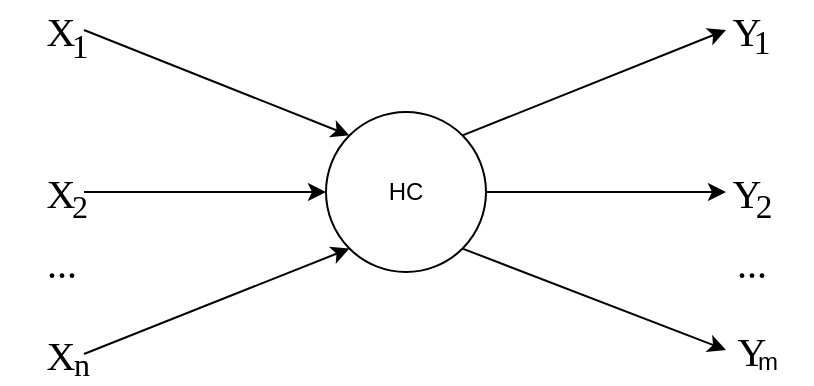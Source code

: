 <mxfile version="24.2.2" type="device">
  <diagram name="Страница — 1" id="zlkjNIpg_HKnFbR77483">
    <mxGraphModel dx="1384" dy="319" grid="1" gridSize="5" guides="1" tooltips="1" connect="1" arrows="1" fold="1" page="1" pageScale="1" pageWidth="827" pageHeight="1169" math="0" shadow="0">
      <root>
        <mxCell id="0" />
        <mxCell id="1" parent="0" />
        <mxCell id="dsNI8njZbipSbRut5kux-67" value="НС" style="ellipse;whiteSpace=wrap;html=1;aspect=fixed;" vertex="1" parent="1">
          <mxGeometry x="-366" y="551" width="80" height="80" as="geometry" />
        </mxCell>
        <mxCell id="dsNI8njZbipSbRut5kux-68" value="" style="endArrow=classic;html=1;rounded=0;entryX=0;entryY=0.5;entryDx=0;entryDy=0;exitX=1;exitY=0.5;exitDx=0;exitDy=0;" edge="1" parent="1" source="dsNI8njZbipSbRut5kux-71" target="dsNI8njZbipSbRut5kux-67">
          <mxGeometry width="50" height="50" relative="1" as="geometry">
            <mxPoint x="-486" y="591" as="sourcePoint" />
            <mxPoint x="-316" y="581" as="targetPoint" />
          </mxGeometry>
        </mxCell>
        <mxCell id="dsNI8njZbipSbRut5kux-69" value="" style="endArrow=classic;html=1;rounded=0;entryX=0;entryY=0;entryDx=0;entryDy=0;exitX=1;exitY=0.5;exitDx=0;exitDy=0;" edge="1" parent="1" source="dsNI8njZbipSbRut5kux-70" target="dsNI8njZbipSbRut5kux-67">
          <mxGeometry width="50" height="50" relative="1" as="geometry">
            <mxPoint x="-486" y="511" as="sourcePoint" />
            <mxPoint x="-316" y="581" as="targetPoint" />
          </mxGeometry>
        </mxCell>
        <mxCell id="dsNI8njZbipSbRut5kux-70" value="&lt;font style=&quot;font-size: 20px;&quot;&gt;X&lt;/font&gt;" style="text;html=1;align=center;verticalAlign=middle;whiteSpace=wrap;rounded=0;fontFamily=Times New Roman;" vertex="1" parent="1">
          <mxGeometry x="-510" y="495" width="23" height="30" as="geometry" />
        </mxCell>
        <mxCell id="dsNI8njZbipSbRut5kux-71" value="&lt;font style=&quot;font-size: 20px;&quot;&gt;X&lt;/font&gt;" style="text;html=1;align=center;verticalAlign=middle;whiteSpace=wrap;rounded=0;fontFamily=Times New Roman;" vertex="1" parent="1">
          <mxGeometry x="-510" y="576" width="23" height="30" as="geometry" />
        </mxCell>
        <mxCell id="dsNI8njZbipSbRut5kux-72" value="" style="endArrow=classic;html=1;rounded=0;entryX=0;entryY=1;entryDx=0;entryDy=0;exitX=1;exitY=0.5;exitDx=0;exitDy=0;" edge="1" parent="1" source="dsNI8njZbipSbRut5kux-74" target="dsNI8njZbipSbRut5kux-67">
          <mxGeometry width="50" height="50" relative="1" as="geometry">
            <mxPoint x="-486" y="671" as="sourcePoint" />
            <mxPoint x="-406" y="591" as="targetPoint" />
          </mxGeometry>
        </mxCell>
        <mxCell id="dsNI8njZbipSbRut5kux-73" value="&lt;span style=&quot;font-size: 20px;&quot;&gt;...&lt;/span&gt;" style="text;html=1;align=center;verticalAlign=middle;whiteSpace=wrap;rounded=0;fontFamily=Times New Roman;" vertex="1" parent="1">
          <mxGeometry x="-528.5" y="611" width="60" height="30" as="geometry" />
        </mxCell>
        <mxCell id="dsNI8njZbipSbRut5kux-74" value="&lt;span style=&quot;font-size: 20px;&quot;&gt;X&lt;/span&gt;" style="text;html=1;align=center;verticalAlign=middle;whiteSpace=wrap;rounded=0;fontFamily=Times New Roman;" vertex="1" parent="1">
          <mxGeometry x="-510" y="657" width="23" height="30" as="geometry" />
        </mxCell>
        <mxCell id="dsNI8njZbipSbRut5kux-75" value="" style="endArrow=classic;html=1;rounded=0;exitX=1;exitY=0;exitDx=0;exitDy=0;entryX=0;entryY=0.5;entryDx=0;entryDy=0;" edge="1" parent="1" source="dsNI8njZbipSbRut5kux-67" target="dsNI8njZbipSbRut5kux-78">
          <mxGeometry width="50" height="50" relative="1" as="geometry">
            <mxPoint x="-226" y="581" as="sourcePoint" />
            <mxPoint x="-166" y="511" as="targetPoint" />
          </mxGeometry>
        </mxCell>
        <mxCell id="dsNI8njZbipSbRut5kux-76" value="" style="endArrow=classic;html=1;rounded=0;exitX=1;exitY=0.5;exitDx=0;exitDy=0;entryX=0;entryY=0.5;entryDx=0;entryDy=0;" edge="1" parent="1" source="dsNI8njZbipSbRut5kux-67" target="dsNI8njZbipSbRut5kux-79">
          <mxGeometry width="50" height="50" relative="1" as="geometry">
            <mxPoint x="-266" y="641" as="sourcePoint" />
            <mxPoint x="-166" y="591" as="targetPoint" />
          </mxGeometry>
        </mxCell>
        <mxCell id="dsNI8njZbipSbRut5kux-77" value="" style="endArrow=classic;html=1;rounded=0;exitX=1;exitY=1;exitDx=0;exitDy=0;entryX=0;entryY=0.5;entryDx=0;entryDy=0;" edge="1" parent="1" source="dsNI8njZbipSbRut5kux-67" target="dsNI8njZbipSbRut5kux-81">
          <mxGeometry width="50" height="50" relative="1" as="geometry">
            <mxPoint x="-266" y="641" as="sourcePoint" />
            <mxPoint x="-166" y="671" as="targetPoint" />
          </mxGeometry>
        </mxCell>
        <mxCell id="dsNI8njZbipSbRut5kux-78" value="&lt;span style=&quot;font-size: 20px;&quot;&gt;Y&lt;/span&gt;" style="text;html=1;align=center;verticalAlign=middle;whiteSpace=wrap;rounded=0;fontFamily=Times New Roman;" vertex="1" parent="1">
          <mxGeometry x="-166" y="495" width="21" height="30" as="geometry" />
        </mxCell>
        <mxCell id="dsNI8njZbipSbRut5kux-79" value="&lt;span style=&quot;font-size: 20px;&quot;&gt;Y&lt;/span&gt;" style="text;html=1;align=center;verticalAlign=middle;whiteSpace=wrap;rounded=0;fontFamily=Times New Roman;" vertex="1" parent="1">
          <mxGeometry x="-166" y="576" width="21" height="30" as="geometry" />
        </mxCell>
        <mxCell id="dsNI8njZbipSbRut5kux-80" value="&lt;span style=&quot;font-size: 20px;&quot;&gt;...&lt;/span&gt;" style="text;html=1;align=center;verticalAlign=middle;whiteSpace=wrap;rounded=0;fontFamily=Times New Roman;" vertex="1" parent="1">
          <mxGeometry x="-183" y="611" width="60" height="30" as="geometry" />
        </mxCell>
        <mxCell id="dsNI8njZbipSbRut5kux-81" value="&lt;span style=&quot;font-size: 20px;&quot;&gt;Y&lt;/span&gt;" style="text;html=1;align=center;verticalAlign=middle;whiteSpace=wrap;rounded=0;fontFamily=Times New Roman;" vertex="1" parent="1">
          <mxGeometry x="-166" y="655" width="26" height="30" as="geometry" />
        </mxCell>
        <mxCell id="dsNI8njZbipSbRut5kux-84" value="&lt;font style=&quot;font-size: 16.67px;&quot; face=&quot;Times New Roman&quot;&gt;1&lt;/font&gt;" style="text;html=1;align=center;verticalAlign=middle;whiteSpace=wrap;rounded=0;" vertex="1" parent="1">
          <mxGeometry x="-494" y="510" width="10" height="15" as="geometry" />
        </mxCell>
        <mxCell id="dsNI8njZbipSbRut5kux-85" value="&lt;font style=&quot;font-size: 16px;&quot; face=&quot;Times New Roman&quot;&gt;2&lt;/font&gt;" style="text;html=1;align=center;verticalAlign=middle;whiteSpace=wrap;rounded=0;" vertex="1" parent="1">
          <mxGeometry x="-494" y="590" width="10" height="15" as="geometry" />
        </mxCell>
        <mxCell id="dsNI8njZbipSbRut5kux-87" value="&lt;font face=&quot;Times New Roman&quot;&gt;&lt;span style=&quot;font-size: 16px;&quot;&gt;n&lt;/span&gt;&lt;/font&gt;" style="text;html=1;align=center;verticalAlign=middle;whiteSpace=wrap;rounded=0;" vertex="1" parent="1">
          <mxGeometry x="-493" y="669" width="10" height="15" as="geometry" />
        </mxCell>
        <mxCell id="dsNI8njZbipSbRut5kux-88" value="&lt;font style=&quot;font-size: 16.67px;&quot; face=&quot;Times New Roman&quot;&gt;1&lt;/font&gt;" style="text;html=1;align=center;verticalAlign=middle;whiteSpace=wrap;rounded=0;" vertex="1" parent="1">
          <mxGeometry x="-153" y="508" width="10" height="15" as="geometry" />
        </mxCell>
        <mxCell id="dsNI8njZbipSbRut5kux-89" value="&lt;font style=&quot;font-size: 16.67px;&quot; face=&quot;Times New Roman&quot;&gt;2&lt;/font&gt;" style="text;html=1;align=center;verticalAlign=middle;whiteSpace=wrap;rounded=0;" vertex="1" parent="1">
          <mxGeometry x="-152" y="590" width="10" height="15" as="geometry" />
        </mxCell>
        <mxCell id="dsNI8njZbipSbRut5kux-90" value="m" style="text;html=1;align=center;verticalAlign=middle;whiteSpace=wrap;rounded=0;" vertex="1" parent="1">
          <mxGeometry x="-150" y="668" width="10" height="15" as="geometry" />
        </mxCell>
      </root>
    </mxGraphModel>
  </diagram>
</mxfile>
